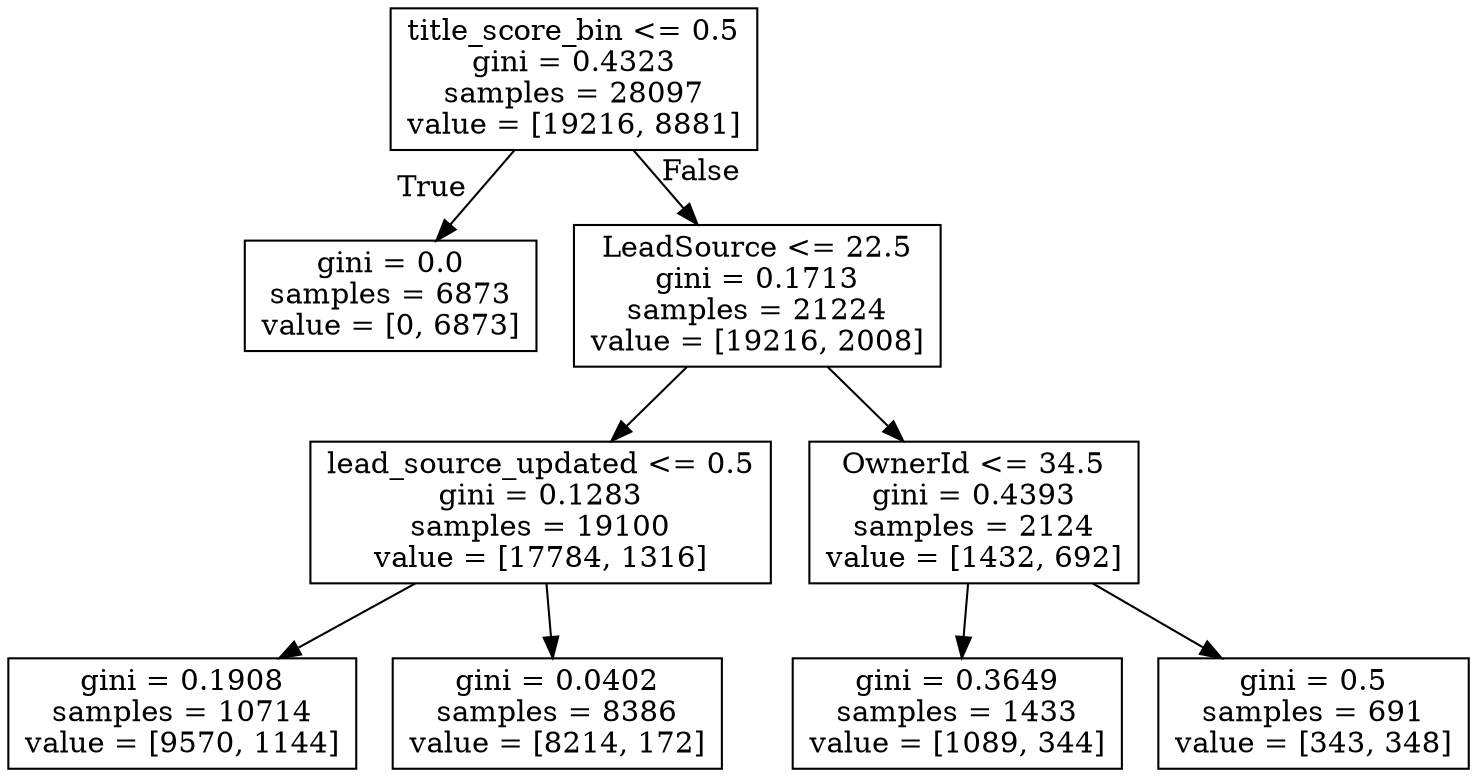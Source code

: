 digraph Tree {
node [shape=box] ;
0 [label="title_score_bin <= 0.5\ngini = 0.4323\nsamples = 28097\nvalue = [19216, 8881]"] ;
1 [label="gini = 0.0\nsamples = 6873\nvalue = [0, 6873]"] ;
0 -> 1 [labeldistance=2.5, labelangle=45, headlabel="True"] ;
2 [label="LeadSource <= 22.5\ngini = 0.1713\nsamples = 21224\nvalue = [19216, 2008]"] ;
0 -> 2 [labeldistance=2.5, labelangle=-45, headlabel="False"] ;
3 [label="lead_source_updated <= 0.5\ngini = 0.1283\nsamples = 19100\nvalue = [17784, 1316]"] ;
2 -> 3 ;
4 [label="gini = 0.1908\nsamples = 10714\nvalue = [9570, 1144]"] ;
3 -> 4 ;
5 [label="gini = 0.0402\nsamples = 8386\nvalue = [8214, 172]"] ;
3 -> 5 ;
6 [label="OwnerId <= 34.5\ngini = 0.4393\nsamples = 2124\nvalue = [1432, 692]"] ;
2 -> 6 ;
7 [label="gini = 0.3649\nsamples = 1433\nvalue = [1089, 344]"] ;
6 -> 7 ;
8 [label="gini = 0.5\nsamples = 691\nvalue = [343, 348]"] ;
6 -> 8 ;
}